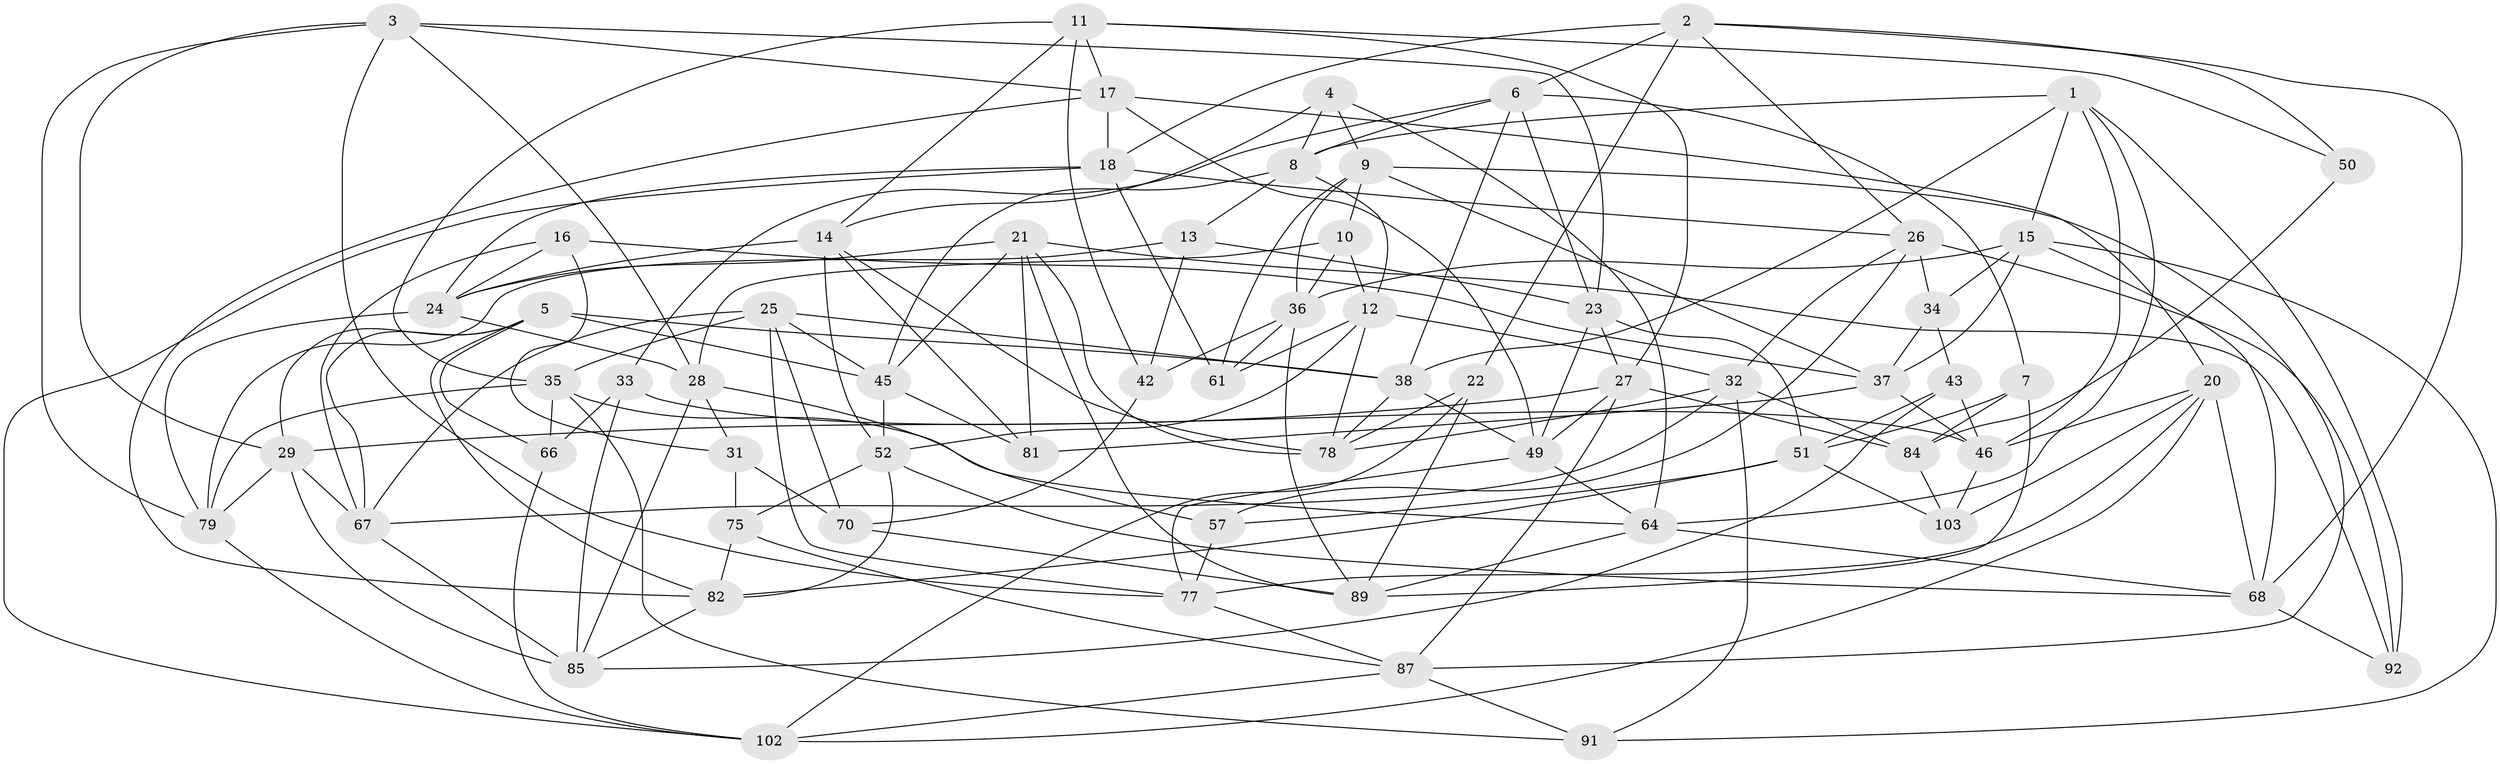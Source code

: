 // original degree distribution, {4: 1.0}
// Generated by graph-tools (version 1.1) at 2025/42/03/06/25 10:42:25]
// undirected, 65 vertices, 173 edges
graph export_dot {
graph [start="1"]
  node [color=gray90,style=filled];
  1 [super="+71"];
  2 [super="+58"];
  3 [super="+86"];
  4;
  5 [super="+69"];
  6 [super="+19"];
  7;
  8 [super="+30"];
  9 [super="+54"];
  10;
  11 [super="+44"];
  12 [super="+99"];
  13;
  14 [super="+109"];
  15 [super="+83"];
  16;
  17 [super="+55"];
  18 [super="+97"];
  20 [super="+72"];
  21 [super="+40"];
  22;
  23 [super="+76"];
  24 [super="+60"];
  25 [super="+62"];
  26 [super="+100"];
  27 [super="+56"];
  28 [super="+48"];
  29 [super="+53"];
  31;
  32 [super="+73"];
  33;
  34;
  35 [super="+80"];
  36 [super="+41"];
  37 [super="+39"];
  38 [super="+59"];
  42;
  43;
  45 [super="+63"];
  46 [super="+47"];
  49 [super="+93"];
  50;
  51 [super="+94"];
  52 [super="+74"];
  57;
  61;
  64 [super="+65"];
  66;
  67 [super="+96"];
  68 [super="+106"];
  70;
  75;
  77 [super="+98"];
  78 [super="+104"];
  79 [super="+105"];
  81;
  82 [super="+101"];
  84 [super="+88"];
  85 [super="+90"];
  87 [super="+95"];
  89 [super="+108"];
  91;
  92;
  102 [super="+107"];
  103;
  1 -- 64;
  1 -- 15;
  1 -- 92;
  1 -- 46;
  1 -- 38;
  1 -- 8;
  2 -- 22;
  2 -- 68;
  2 -- 26;
  2 -- 18;
  2 -- 50;
  2 -- 6;
  3 -- 23;
  3 -- 79;
  3 -- 29;
  3 -- 17;
  3 -- 77;
  3 -- 28;
  4 -- 8;
  4 -- 14;
  4 -- 9;
  4 -- 64;
  5 -- 66;
  5 -- 67;
  5 -- 29;
  5 -- 82;
  5 -- 45;
  5 -- 38;
  6 -- 38;
  6 -- 23;
  6 -- 33;
  6 -- 8;
  6 -- 7;
  7 -- 89;
  7 -- 51;
  7 -- 84;
  8 -- 13;
  8 -- 45;
  8 -- 12;
  9 -- 10;
  9 -- 61;
  9 -- 87;
  9 -- 37;
  9 -- 36;
  10 -- 28;
  10 -- 12;
  10 -- 36;
  11 -- 35;
  11 -- 42;
  11 -- 50;
  11 -- 14;
  11 -- 17;
  11 -- 27;
  12 -- 32;
  12 -- 52;
  12 -- 61;
  12 -- 78;
  13 -- 42;
  13 -- 23;
  13 -- 79;
  14 -- 24;
  14 -- 81;
  14 -- 78;
  14 -- 52;
  15 -- 91;
  15 -- 36;
  15 -- 34;
  15 -- 68;
  15 -- 37;
  16 -- 31;
  16 -- 67;
  16 -- 24;
  16 -- 37;
  17 -- 49;
  17 -- 20;
  17 -- 18;
  17 -- 82;
  18 -- 26;
  18 -- 102;
  18 -- 24;
  18 -- 61;
  20 -- 102;
  20 -- 103;
  20 -- 77;
  20 -- 68;
  20 -- 46;
  21 -- 45;
  21 -- 81;
  21 -- 89;
  21 -- 24;
  21 -- 92;
  21 -- 78;
  22 -- 78;
  22 -- 89;
  22 -- 102;
  23 -- 27;
  23 -- 51;
  23 -- 49;
  24 -- 79;
  24 -- 28;
  25 -- 70;
  25 -- 67;
  25 -- 77;
  25 -- 38;
  25 -- 35;
  25 -- 45;
  26 -- 57;
  26 -- 34;
  26 -- 92;
  26 -- 32;
  27 -- 87;
  27 -- 84;
  27 -- 29;
  27 -- 49;
  28 -- 85;
  28 -- 57;
  28 -- 31;
  29 -- 85;
  29 -- 67;
  29 -- 79;
  31 -- 70;
  31 -- 75;
  32 -- 84;
  32 -- 67;
  32 -- 91;
  32 -- 78;
  33 -- 66;
  33 -- 46;
  33 -- 85;
  34 -- 37;
  34 -- 43;
  35 -- 64;
  35 -- 91;
  35 -- 66;
  35 -- 79;
  36 -- 61;
  36 -- 42;
  36 -- 89;
  37 -- 81;
  37 -- 46;
  38 -- 49;
  38 -- 78;
  42 -- 70;
  43 -- 85;
  43 -- 46;
  43 -- 51;
  45 -- 81;
  45 -- 52;
  46 -- 103;
  49 -- 77;
  49 -- 64;
  50 -- 84 [weight=2];
  51 -- 103;
  51 -- 82;
  51 -- 57;
  52 -- 75;
  52 -- 82;
  52 -- 68;
  57 -- 77;
  64 -- 68;
  64 -- 89;
  66 -- 102;
  67 -- 85;
  68 -- 92;
  70 -- 89;
  75 -- 82;
  75 -- 87;
  77 -- 87;
  79 -- 102;
  82 -- 85;
  84 -- 103;
  87 -- 91;
  87 -- 102;
}

